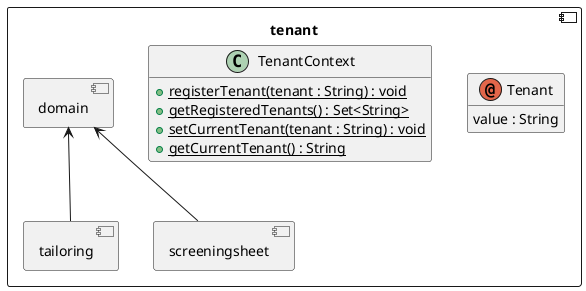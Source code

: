 @startuml Ebene2.png
hide empty members
allow_mixing

'skinparam componentStyle uml2
'skinparam component {
'  BorderColor #grey
'  BackgroundColor #white
'}
'
component tenant {
    annotation Tenant {
        value : String
    }
    class TenantContext {
        +{static} registerTenant(tenant : String) : void
        +{static} getRegisteredTenants() : Set<String>
        +{static} setCurrentTenant(tenant : String) : void
        +{static} getCurrentTenant() : String
    }

    component domain

    component tailoring
    domain <-- tailoring

    component screeningsheet
    domain <-- screeningsheet


}


@enduml